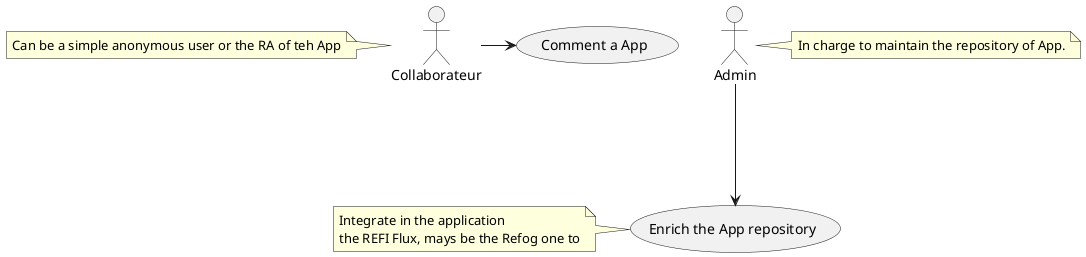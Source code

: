 @startuml
(Enrich the App repository) as (Use)

Admin ---> (Use)

Collaborateur -> (Comment a App)

note right of Admin : In charge to maintain the repository of App.

note left of Collaborateur: Can be a simple anonymous user or the RA of teh App
note left of (Use)
Integrate in the application
the REFI Flux, mays be the Refog one to
end note

@enduml